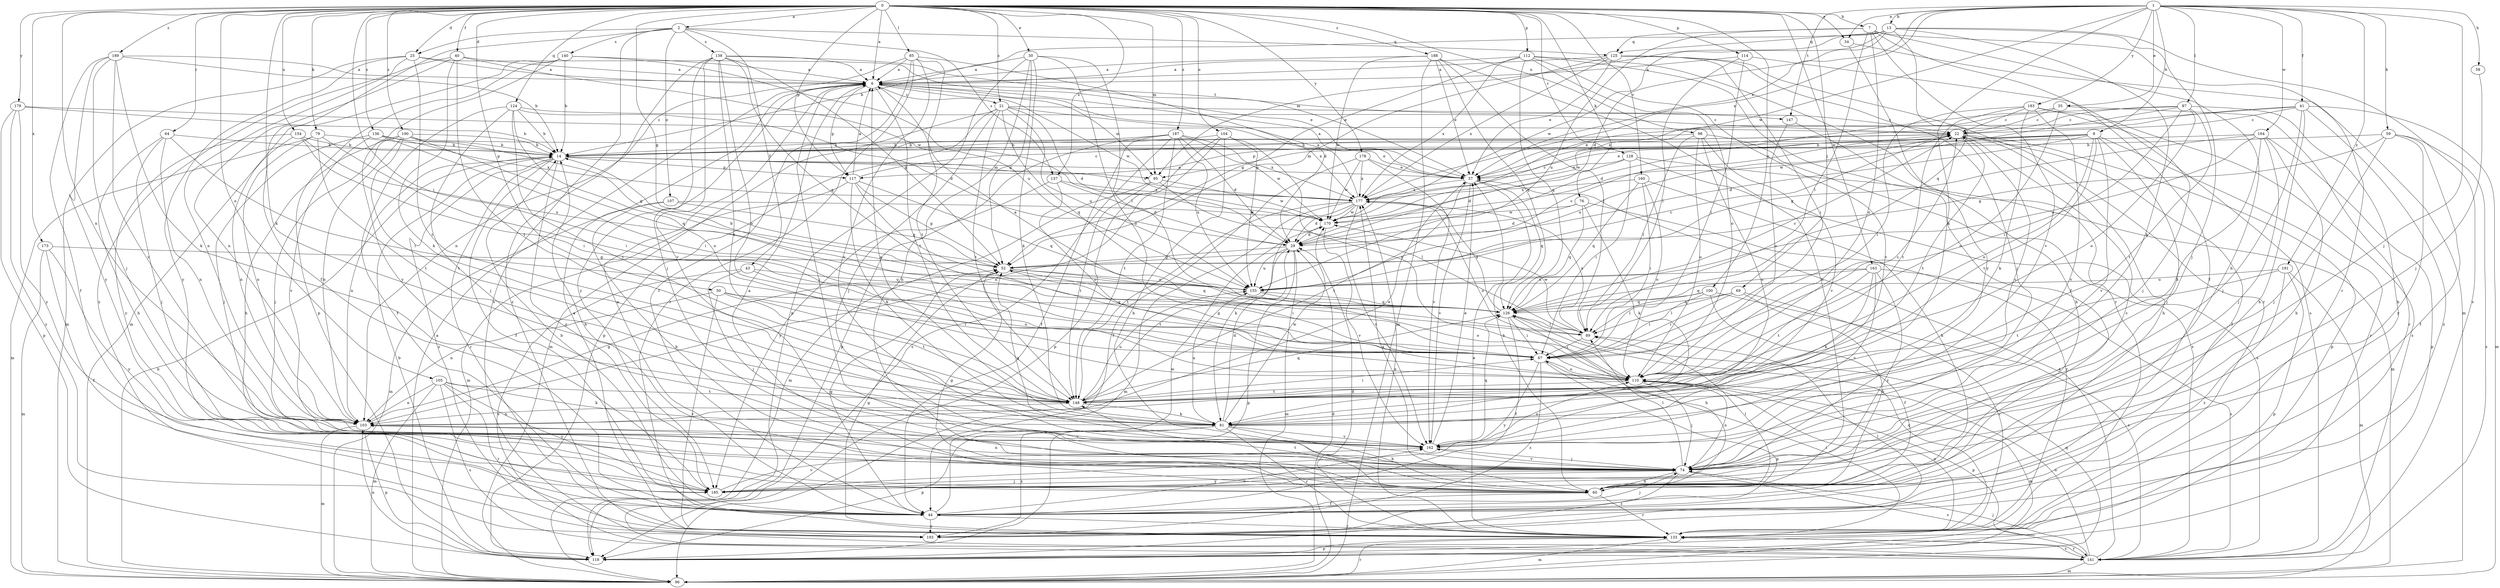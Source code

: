 strict digraph  {
0;
1;
2;
6;
7;
8;
13;
14;
21;
22;
25;
29;
30;
34;
35;
37;
40;
41;
43;
44;
50;
52;
58;
59;
60;
64;
67;
69;
74;
76;
79;
81;
85;
87;
89;
95;
96;
98;
100;
103;
104;
105;
107;
110;
112;
114;
117;
118;
124;
125;
126;
128;
133;
136;
137;
138;
140;
141;
147;
148;
154;
155;
160;
162;
163;
164;
170;
173;
177;
178;
179;
183;
185;
187;
188;
189;
190;
191;
193;
0 -> 2  [label=a];
0 -> 6  [label=a];
0 -> 7  [label=b];
0 -> 21  [label=c];
0 -> 25  [label=d];
0 -> 30  [label=e];
0 -> 34  [label=e];
0 -> 40  [label=f];
0 -> 50  [label=g];
0 -> 52  [label=g];
0 -> 64  [label=i];
0 -> 67  [label=i];
0 -> 69  [label=j];
0 -> 76  [label=k];
0 -> 79  [label=k];
0 -> 81  [label=k];
0 -> 85  [label=l];
0 -> 95  [label=m];
0 -> 98  [label=n];
0 -> 100  [label=n];
0 -> 103  [label=n];
0 -> 104  [label=o];
0 -> 105  [label=o];
0 -> 112  [label=p];
0 -> 114  [label=p];
0 -> 117  [label=p];
0 -> 124  [label=q];
0 -> 128  [label=r];
0 -> 136  [label=s];
0 -> 137  [label=s];
0 -> 154  [label=u];
0 -> 160  [label=v];
0 -> 163  [label=w];
0 -> 173  [label=x];
0 -> 178  [label=y];
0 -> 179  [label=y];
0 -> 187  [label=z];
0 -> 188  [label=z];
0 -> 189  [label=z];
0 -> 190  [label=z];
1 -> 8  [label=b];
1 -> 13  [label=b];
1 -> 34  [label=e];
1 -> 35  [label=e];
1 -> 37  [label=e];
1 -> 41  [label=f];
1 -> 58  [label=h];
1 -> 59  [label=h];
1 -> 74  [label=j];
1 -> 81  [label=k];
1 -> 87  [label=l];
1 -> 147  [label=t];
1 -> 164  [label=w];
1 -> 170  [label=w];
1 -> 177  [label=x];
1 -> 183  [label=y];
1 -> 191  [label=z];
2 -> 25  [label=d];
2 -> 43  [label=f];
2 -> 44  [label=f];
2 -> 107  [label=o];
2 -> 125  [label=q];
2 -> 137  [label=s];
2 -> 138  [label=s];
2 -> 140  [label=s];
2 -> 141  [label=s];
6 -> 21  [label=c];
6 -> 74  [label=j];
6 -> 95  [label=m];
6 -> 117  [label=p];
6 -> 147  [label=t];
6 -> 148  [label=t];
6 -> 170  [label=w];
6 -> 185  [label=y];
7 -> 44  [label=f];
7 -> 60  [label=h];
7 -> 89  [label=l];
7 -> 110  [label=o];
7 -> 125  [label=q];
7 -> 133  [label=r];
7 -> 155  [label=u];
7 -> 162  [label=v];
8 -> 14  [label=b];
8 -> 29  [label=d];
8 -> 37  [label=e];
8 -> 74  [label=j];
8 -> 95  [label=m];
8 -> 110  [label=o];
8 -> 117  [label=p];
8 -> 133  [label=r];
8 -> 148  [label=t];
8 -> 162  [label=v];
13 -> 14  [label=b];
13 -> 29  [label=d];
13 -> 74  [label=j];
13 -> 81  [label=k];
13 -> 95  [label=m];
13 -> 125  [label=q];
13 -> 126  [label=q];
13 -> 141  [label=s];
13 -> 170  [label=w];
14 -> 37  [label=e];
14 -> 44  [label=f];
14 -> 95  [label=m];
14 -> 103  [label=n];
14 -> 117  [label=p];
14 -> 133  [label=r];
14 -> 177  [label=x];
14 -> 185  [label=y];
14 -> 193  [label=z];
21 -> 22  [label=c];
21 -> 29  [label=d];
21 -> 74  [label=j];
21 -> 96  [label=m];
21 -> 118  [label=p];
21 -> 126  [label=q];
21 -> 148  [label=t];
21 -> 155  [label=u];
21 -> 177  [label=x];
22 -> 14  [label=b];
22 -> 44  [label=f];
22 -> 60  [label=h];
22 -> 118  [label=p];
22 -> 148  [label=t];
22 -> 155  [label=u];
25 -> 6  [label=a];
25 -> 37  [label=e];
25 -> 96  [label=m];
25 -> 103  [label=n];
25 -> 148  [label=t];
25 -> 185  [label=y];
29 -> 52  [label=g];
29 -> 96  [label=m];
29 -> 118  [label=p];
29 -> 148  [label=t];
29 -> 155  [label=u];
30 -> 6  [label=a];
30 -> 52  [label=g];
30 -> 60  [label=h];
30 -> 81  [label=k];
30 -> 89  [label=l];
30 -> 110  [label=o];
30 -> 118  [label=p];
34 -> 96  [label=m];
34 -> 185  [label=y];
35 -> 22  [label=c];
35 -> 29  [label=d];
35 -> 110  [label=o];
35 -> 133  [label=r];
37 -> 6  [label=a];
37 -> 60  [label=h];
37 -> 126  [label=q];
37 -> 148  [label=t];
37 -> 162  [label=v];
37 -> 177  [label=x];
40 -> 6  [label=a];
40 -> 81  [label=k];
40 -> 103  [label=n];
40 -> 148  [label=t];
40 -> 170  [label=w];
40 -> 193  [label=z];
41 -> 22  [label=c];
41 -> 37  [label=e];
41 -> 60  [label=h];
41 -> 74  [label=j];
41 -> 96  [label=m];
41 -> 170  [label=w];
41 -> 193  [label=z];
43 -> 74  [label=j];
43 -> 110  [label=o];
43 -> 141  [label=s];
43 -> 155  [label=u];
44 -> 6  [label=a];
44 -> 14  [label=b];
44 -> 52  [label=g];
44 -> 74  [label=j];
44 -> 133  [label=r];
44 -> 162  [label=v];
44 -> 170  [label=w];
44 -> 193  [label=z];
50 -> 67  [label=i];
50 -> 103  [label=n];
50 -> 126  [label=q];
50 -> 133  [label=r];
50 -> 148  [label=t];
52 -> 22  [label=c];
52 -> 67  [label=i];
52 -> 126  [label=q];
52 -> 155  [label=u];
58 -> 74  [label=j];
59 -> 14  [label=b];
59 -> 44  [label=f];
59 -> 52  [label=g];
59 -> 74  [label=j];
59 -> 141  [label=s];
59 -> 185  [label=y];
60 -> 6  [label=a];
60 -> 14  [label=b];
60 -> 44  [label=f];
60 -> 52  [label=g];
60 -> 89  [label=l];
60 -> 133  [label=r];
60 -> 148  [label=t];
60 -> 177  [label=x];
64 -> 14  [label=b];
64 -> 60  [label=h];
64 -> 67  [label=i];
64 -> 74  [label=j];
64 -> 103  [label=n];
67 -> 52  [label=g];
67 -> 110  [label=o];
67 -> 118  [label=p];
67 -> 185  [label=y];
67 -> 193  [label=z];
69 -> 60  [label=h];
69 -> 67  [label=i];
69 -> 89  [label=l];
69 -> 126  [label=q];
69 -> 133  [label=r];
74 -> 60  [label=h];
74 -> 89  [label=l];
74 -> 103  [label=n];
74 -> 110  [label=o];
74 -> 141  [label=s];
74 -> 162  [label=v];
74 -> 185  [label=y];
74 -> 193  [label=z];
76 -> 29  [label=d];
76 -> 81  [label=k];
76 -> 126  [label=q];
76 -> 133  [label=r];
76 -> 170  [label=w];
79 -> 14  [label=b];
79 -> 67  [label=i];
79 -> 96  [label=m];
79 -> 103  [label=n];
79 -> 148  [label=t];
81 -> 6  [label=a];
81 -> 22  [label=c];
81 -> 29  [label=d];
81 -> 60  [label=h];
81 -> 118  [label=p];
81 -> 133  [label=r];
81 -> 155  [label=u];
81 -> 162  [label=v];
81 -> 170  [label=w];
81 -> 193  [label=z];
85 -> 6  [label=a];
85 -> 29  [label=d];
85 -> 44  [label=f];
85 -> 103  [label=n];
85 -> 133  [label=r];
85 -> 148  [label=t];
85 -> 162  [label=v];
87 -> 22  [label=c];
87 -> 37  [label=e];
87 -> 60  [label=h];
87 -> 67  [label=i];
87 -> 110  [label=o];
87 -> 148  [label=t];
87 -> 170  [label=w];
89 -> 6  [label=a];
89 -> 67  [label=i];
89 -> 170  [label=w];
89 -> 177  [label=x];
95 -> 89  [label=l];
95 -> 96  [label=m];
95 -> 148  [label=t];
95 -> 170  [label=w];
96 -> 6  [label=a];
96 -> 14  [label=b];
96 -> 29  [label=d];
96 -> 126  [label=q];
96 -> 133  [label=r];
98 -> 14  [label=b];
98 -> 89  [label=l];
98 -> 103  [label=n];
98 -> 110  [label=o];
98 -> 141  [label=s];
98 -> 162  [label=v];
100 -> 44  [label=f];
100 -> 67  [label=i];
100 -> 89  [label=l];
100 -> 126  [label=q];
100 -> 141  [label=s];
103 -> 37  [label=e];
103 -> 52  [label=g];
103 -> 96  [label=m];
103 -> 118  [label=p];
103 -> 162  [label=v];
104 -> 14  [label=b];
104 -> 60  [label=h];
104 -> 103  [label=n];
104 -> 110  [label=o];
104 -> 118  [label=p];
104 -> 155  [label=u];
105 -> 81  [label=k];
105 -> 96  [label=m];
105 -> 103  [label=n];
105 -> 133  [label=r];
105 -> 141  [label=s];
105 -> 148  [label=t];
105 -> 185  [label=y];
107 -> 52  [label=g];
107 -> 60  [label=h];
107 -> 96  [label=m];
107 -> 170  [label=w];
110 -> 22  [label=c];
110 -> 74  [label=j];
110 -> 96  [label=m];
110 -> 118  [label=p];
110 -> 148  [label=t];
112 -> 6  [label=a];
112 -> 44  [label=f];
112 -> 52  [label=g];
112 -> 110  [label=o];
112 -> 126  [label=q];
112 -> 133  [label=r];
112 -> 162  [label=v];
112 -> 177  [label=x];
114 -> 6  [label=a];
114 -> 67  [label=i];
114 -> 89  [label=l];
114 -> 141  [label=s];
117 -> 6  [label=a];
117 -> 22  [label=c];
117 -> 52  [label=g];
117 -> 67  [label=i];
117 -> 81  [label=k];
117 -> 96  [label=m];
117 -> 126  [label=q];
118 -> 14  [label=b];
118 -> 103  [label=n];
124 -> 14  [label=b];
124 -> 22  [label=c];
124 -> 29  [label=d];
124 -> 44  [label=f];
124 -> 74  [label=j];
124 -> 110  [label=o];
124 -> 148  [label=t];
125 -> 6  [label=a];
125 -> 37  [label=e];
125 -> 52  [label=g];
125 -> 67  [label=i];
125 -> 74  [label=j];
125 -> 133  [label=r];
125 -> 177  [label=x];
126 -> 22  [label=c];
126 -> 44  [label=f];
126 -> 60  [label=h];
126 -> 67  [label=i];
126 -> 89  [label=l];
126 -> 177  [label=x];
128 -> 29  [label=d];
128 -> 37  [label=e];
128 -> 67  [label=i];
128 -> 96  [label=m];
128 -> 141  [label=s];
133 -> 29  [label=d];
133 -> 37  [label=e];
133 -> 52  [label=g];
133 -> 67  [label=i];
133 -> 96  [label=m];
133 -> 110  [label=o];
133 -> 118  [label=p];
133 -> 126  [label=q];
133 -> 141  [label=s];
133 -> 177  [label=x];
136 -> 14  [label=b];
136 -> 67  [label=i];
136 -> 74  [label=j];
136 -> 162  [label=v];
136 -> 177  [label=x];
137 -> 29  [label=d];
137 -> 110  [label=o];
137 -> 177  [label=x];
137 -> 185  [label=y];
138 -> 6  [label=a];
138 -> 37  [label=e];
138 -> 52  [label=g];
138 -> 74  [label=j];
138 -> 110  [label=o];
138 -> 126  [label=q];
138 -> 148  [label=t];
138 -> 162  [label=v];
138 -> 193  [label=z];
140 -> 6  [label=a];
140 -> 14  [label=b];
140 -> 96  [label=m];
140 -> 118  [label=p];
140 -> 155  [label=u];
140 -> 185  [label=y];
141 -> 37  [label=e];
141 -> 74  [label=j];
141 -> 96  [label=m];
141 -> 110  [label=o];
141 -> 133  [label=r];
147 -> 60  [label=h];
147 -> 110  [label=o];
148 -> 67  [label=i];
148 -> 81  [label=k];
148 -> 103  [label=n];
148 -> 126  [label=q];
148 -> 155  [label=u];
154 -> 14  [label=b];
154 -> 67  [label=i];
154 -> 103  [label=n];
154 -> 155  [label=u];
154 -> 185  [label=y];
155 -> 14  [label=b];
155 -> 22  [label=c];
155 -> 110  [label=o];
155 -> 126  [label=q];
160 -> 60  [label=h];
160 -> 67  [label=i];
160 -> 110  [label=o];
160 -> 126  [label=q];
160 -> 177  [label=x];
162 -> 37  [label=e];
162 -> 52  [label=g];
162 -> 74  [label=j];
162 -> 110  [label=o];
162 -> 126  [label=q];
163 -> 81  [label=k];
163 -> 126  [label=q];
163 -> 141  [label=s];
163 -> 148  [label=t];
163 -> 155  [label=u];
163 -> 162  [label=v];
163 -> 185  [label=y];
164 -> 14  [label=b];
164 -> 52  [label=g];
164 -> 60  [label=h];
164 -> 74  [label=j];
164 -> 81  [label=k];
164 -> 118  [label=p];
164 -> 155  [label=u];
170 -> 29  [label=d];
170 -> 162  [label=v];
173 -> 44  [label=f];
173 -> 52  [label=g];
173 -> 96  [label=m];
173 -> 185  [label=y];
177 -> 6  [label=a];
177 -> 22  [label=c];
177 -> 29  [label=d];
177 -> 81  [label=k];
177 -> 96  [label=m];
177 -> 110  [label=o];
177 -> 148  [label=t];
177 -> 162  [label=v];
177 -> 170  [label=w];
178 -> 37  [label=e];
178 -> 44  [label=f];
178 -> 162  [label=v];
178 -> 170  [label=w];
178 -> 177  [label=x];
179 -> 14  [label=b];
179 -> 22  [label=c];
179 -> 118  [label=p];
179 -> 185  [label=y];
179 -> 193  [label=z];
183 -> 22  [label=c];
183 -> 67  [label=i];
183 -> 74  [label=j];
183 -> 81  [label=k];
183 -> 141  [label=s];
183 -> 148  [label=t];
183 -> 162  [label=v];
185 -> 22  [label=c];
185 -> 74  [label=j];
185 -> 162  [label=v];
187 -> 14  [label=b];
187 -> 29  [label=d];
187 -> 44  [label=f];
187 -> 118  [label=p];
187 -> 141  [label=s];
187 -> 148  [label=t];
187 -> 155  [label=u];
187 -> 170  [label=w];
187 -> 177  [label=x];
188 -> 6  [label=a];
188 -> 37  [label=e];
188 -> 60  [label=h];
188 -> 89  [label=l];
188 -> 96  [label=m];
188 -> 126  [label=q];
188 -> 170  [label=w];
189 -> 6  [label=a];
189 -> 14  [label=b];
189 -> 44  [label=f];
189 -> 74  [label=j];
189 -> 81  [label=k];
189 -> 162  [label=v];
189 -> 185  [label=y];
190 -> 14  [label=b];
190 -> 37  [label=e];
190 -> 52  [label=g];
190 -> 60  [label=h];
190 -> 74  [label=j];
190 -> 103  [label=n];
190 -> 126  [label=q];
190 -> 148  [label=t];
191 -> 96  [label=m];
191 -> 118  [label=p];
191 -> 148  [label=t];
191 -> 155  [label=u];
191 -> 193  [label=z];
193 -> 6  [label=a];
193 -> 89  [label=l];
}
